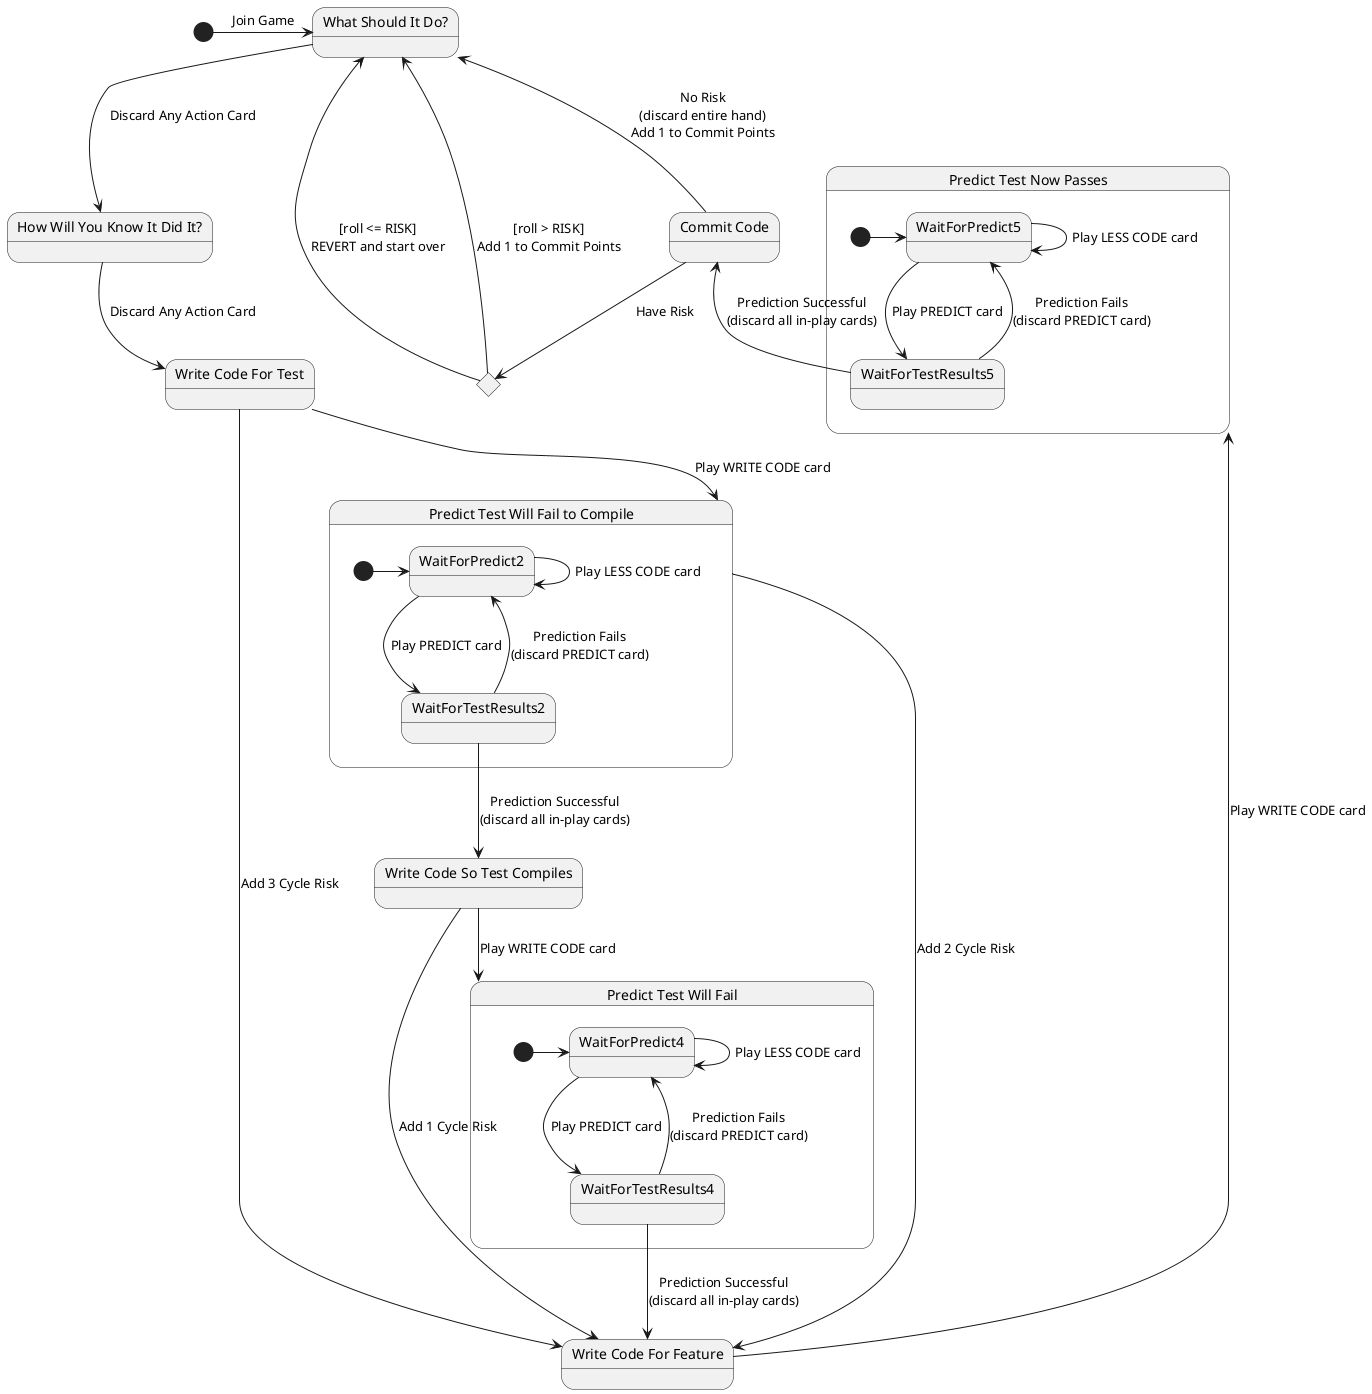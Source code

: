 @startuml

state "What Should It Do?" as what
state "How Will You Know It Did It?" as how
state "Write Code For Test" as for_test
state "Predict Test Will Fail to Compile" as predict_fail_compile
state "Write Code So Test Compiles" as test_compiles
state "Predict Test Will Fail" as predict_test_fail
state "Write Code For Feature" as for_feature
state "Predict Test Now Passes" as predict_test_passes
state "Commit Code" as commit_code

[*] -r-> what : Join Game
what --> how : Discard Any Action Card
how --> for_test : Discard Any Action Card

for_test --> for_feature : Add 3 Cycle Risk
for_test --> predict_fail_compile : Play WRITE CODE card

state predict_fail_compile {
    predict_fail_compile --> for_feature : Add 2 Cycle Risk
    [*] -> WaitForPredict2
    WaitForPredict2 --> WaitForPredict2 : Play LESS CODE card
    WaitForPredict2 --> WaitForTestResults2 : Play PREDICT card
    WaitForTestResults2 --> test_compiles : Prediction Successful\n(discard all in-play cards)
    WaitForTestResults2 --> WaitForPredict2 : Prediction Fails\n(discard PREDICT card)
}

test_compiles --> for_feature : Add 1 Cycle Risk
test_compiles --> predict_test_fail : Play WRITE CODE card

state predict_test_fail {
    [*] -> WaitForPredict4
    WaitForPredict4 --> WaitForPredict4 : Play LESS CODE card
    WaitForPredict4 --> WaitForTestResults4 : Play PREDICT card
    WaitForTestResults4 --> for_feature : Prediction Successful\n(discard all in-play cards)
    WaitForTestResults4 --> WaitForPredict4 : Prediction Fails\n(discard PREDICT card)
}

for_feature -u-> predict_test_passes : Play WRITE CODE card

state predict_test_passes {
    [*] -> WaitForPredict5
    WaitForPredict5 --> WaitForPredict5 : Play LESS CODE card
    WaitForPredict5 --> WaitForTestResults5 : Play PREDICT card
    WaitForTestResults5 -u-> commit_code : Prediction Successful\n(discard all in-play cards)
    WaitForTestResults5 --> WaitForPredict5 : Prediction Fails\n(discard PREDICT card)
}

state evaluate_risk <<choice>>

commit_code -u-> what : No Risk\n(discard entire hand)\nAdd 1 to Commit Points
commit_code --> evaluate_risk : Have Risk

evaluate_risk --> what : [roll <= RISK]\nREVERT and start over
evaluate_risk --> what : [roll > RISK]\nAdd 1 to Commit Points

@enduml